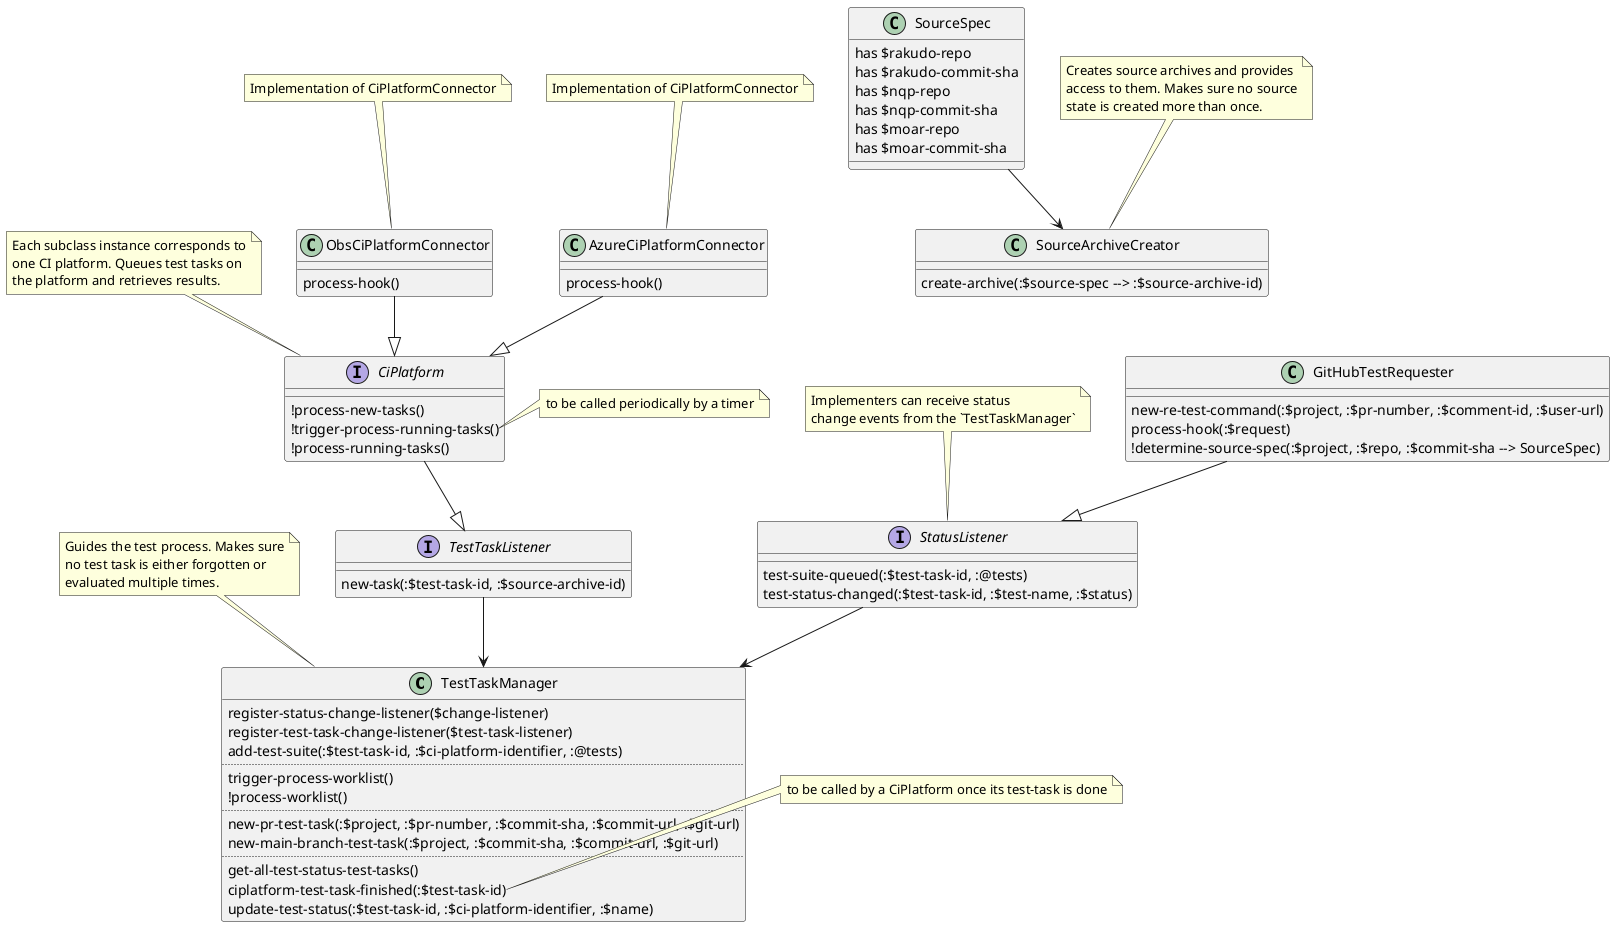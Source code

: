 @startuml

class TestTaskManager {
    register-status-change-listener($change-listener)
    register-test-task-change-listener($test-task-listener)
    add-test-suite(:$test-task-id, :$ci-platform-identifier, :@tests)
    ..
    trigger-process-worklist()
    !process-worklist()
    ..
    new-pr-test-task(:$project, :$pr-number, :$commit-sha, :$commit-url, :$git-url)
    new-main-branch-test-task(:$project, :$commit-sha, :$commit-url, :$git-url)
    ..
    get-all-test-status-test-tasks()
    ciplatform-test-task-finished(:$test-task-id)
    update-test-status(:$test-task-id, :$ci-platform-identifier, :$name)
}

note top of TestTaskManager
    Guides the test process. Makes sure
    no test task is either forgotten or
    evaluated multiple times.
end note

note right of TestTaskManager::ciplatform-test-task-finished
    to be called by a CiPlatform once its test-task is done
end note


class SourceArchiveCreator {
    create-archive(:$source-spec --> :$source-archive-id)
}


class SourceSpec {
    has $rakudo-repo
    has $rakudo-commit-sha
    has $nqp-repo
    has $nqp-commit-sha
    has $moar-repo
    has $moar-commit-sha
}

SourceSpec --> SourceArchiveCreator


note top of SourceArchiveCreator
    Creates source archives and provides
    access to them. Makes sure no source
    state is created more than once.
end note


interface TestTaskListener {
    new-task(:$test-task-id, :$source-archive-id)
}

TestTaskListener --> TestTaskManager


interface CiPlatform {
    !process-new-tasks()
    !trigger-process-running-tasks()
    !process-running-tasks()
}
CiPlatform --|> TestTaskListener

note top of CiPlatform
    Each subclass instance corresponds to
    one CI platform. Queues test tasks on
    the platform and retrieves results.
end note
note right of CiPlatform::trigger-process-running-tasks
    to be called periodically by a timer
end note


class ObsCiPlatformConnector {
    process-hook()
}
ObsCiPlatformConnector --|> CiPlatform

note top of ObsCiPlatformConnector: Implementation of CiPlatformConnector


class AzureCiPlatformConnector {
    process-hook()
}
AzureCiPlatformConnector --|> CiPlatform

note top of AzureCiPlatformConnector: Implementation of CiPlatformConnector


interface StatusListener {
    test-suite-queued(:$test-task-id, :@tests)
    test-status-changed(:$test-task-id, :$test-name, :$status)
}

StatusListener --> TestTaskManager

note top of StatusListener
    Implementers can receive status
    change events from the `TestTaskManager`
end note


class GitHubTestRequester {
    new-re-test-command(:$project, :$pr-number, :$comment-id, :$user-url)
    process-hook(:$request)
    !determine-source-spec(:$project, :$repo, :$commit-sha --> SourceSpec)
}

GitHubTestRequester --|> StatusListener

@enduml
